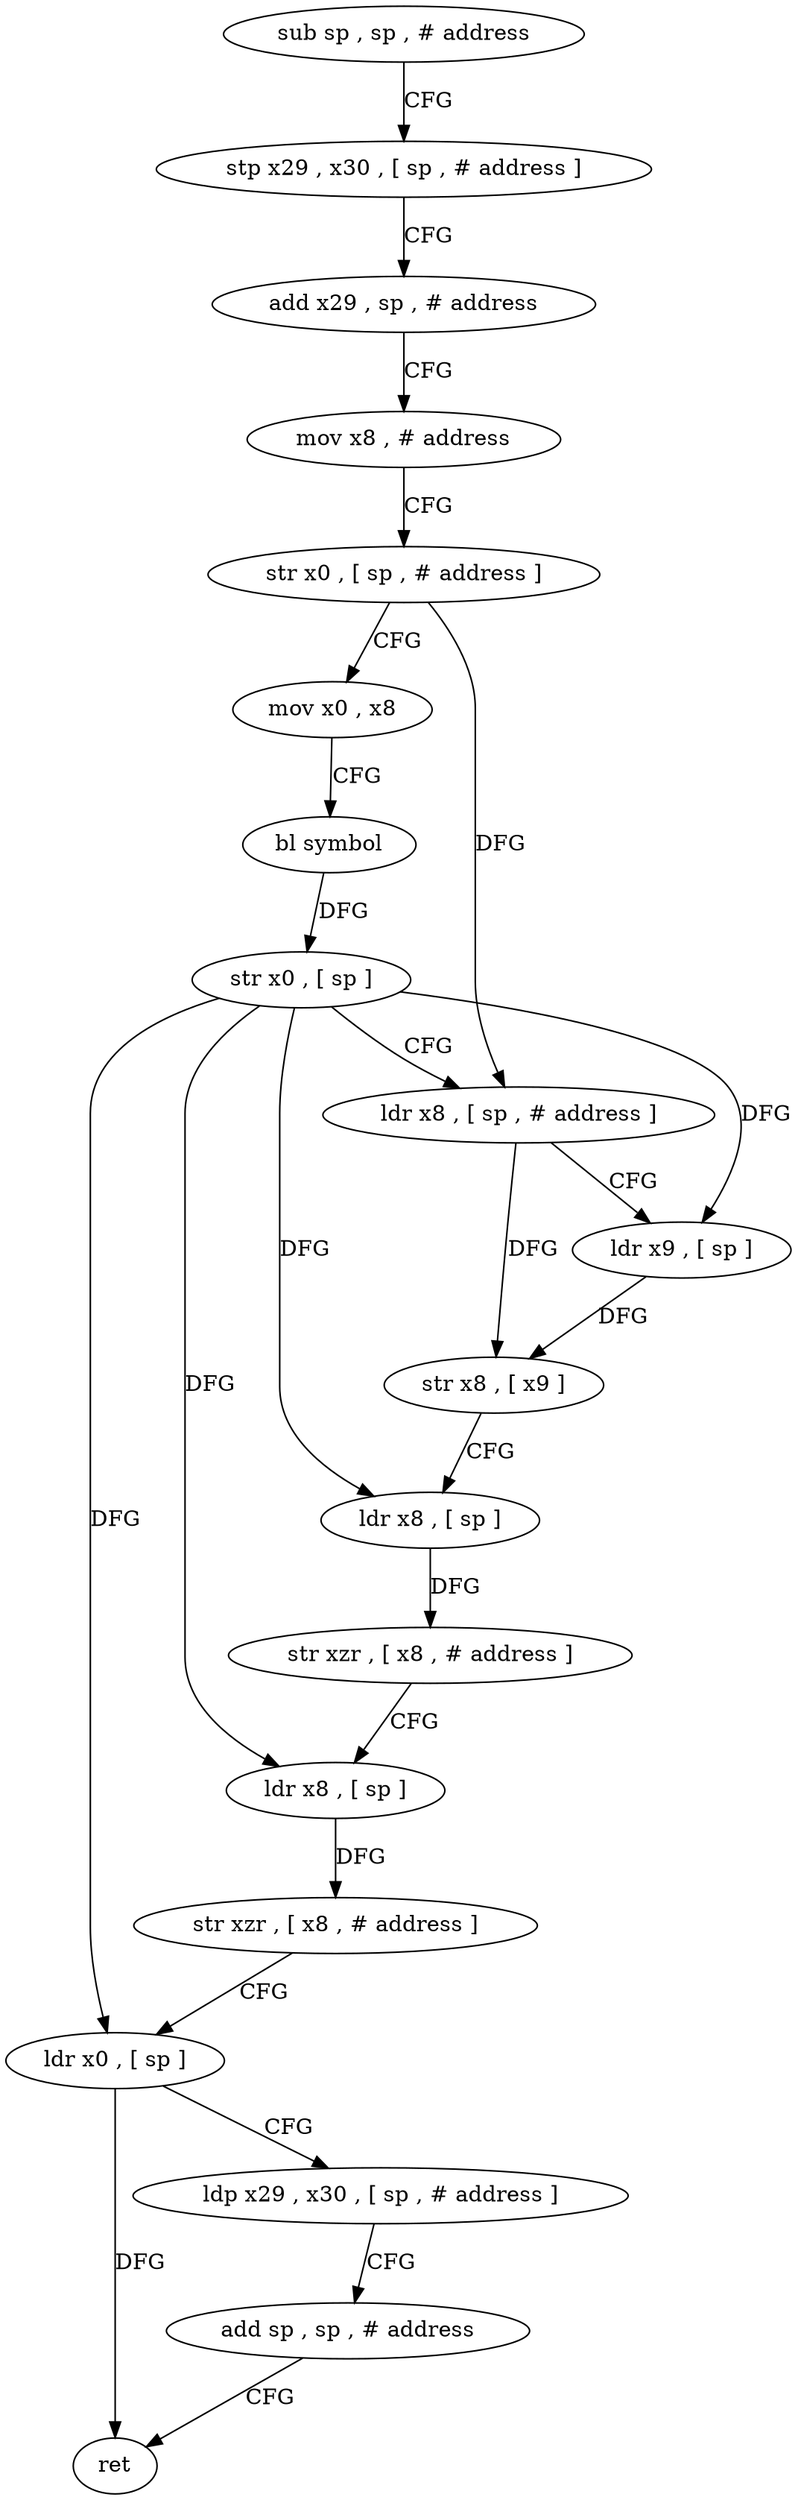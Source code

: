 digraph "func" {
"4235736" [label = "sub sp , sp , # address" ]
"4235740" [label = "stp x29 , x30 , [ sp , # address ]" ]
"4235744" [label = "add x29 , sp , # address" ]
"4235748" [label = "mov x8 , # address" ]
"4235752" [label = "str x0 , [ sp , # address ]" ]
"4235756" [label = "mov x0 , x8" ]
"4235760" [label = "bl symbol" ]
"4235764" [label = "str x0 , [ sp ]" ]
"4235768" [label = "ldr x8 , [ sp , # address ]" ]
"4235772" [label = "ldr x9 , [ sp ]" ]
"4235776" [label = "str x8 , [ x9 ]" ]
"4235780" [label = "ldr x8 , [ sp ]" ]
"4235784" [label = "str xzr , [ x8 , # address ]" ]
"4235788" [label = "ldr x8 , [ sp ]" ]
"4235792" [label = "str xzr , [ x8 , # address ]" ]
"4235796" [label = "ldr x0 , [ sp ]" ]
"4235800" [label = "ldp x29 , x30 , [ sp , # address ]" ]
"4235804" [label = "add sp , sp , # address" ]
"4235808" [label = "ret" ]
"4235736" -> "4235740" [ label = "CFG" ]
"4235740" -> "4235744" [ label = "CFG" ]
"4235744" -> "4235748" [ label = "CFG" ]
"4235748" -> "4235752" [ label = "CFG" ]
"4235752" -> "4235756" [ label = "CFG" ]
"4235752" -> "4235768" [ label = "DFG" ]
"4235756" -> "4235760" [ label = "CFG" ]
"4235760" -> "4235764" [ label = "DFG" ]
"4235764" -> "4235768" [ label = "CFG" ]
"4235764" -> "4235772" [ label = "DFG" ]
"4235764" -> "4235780" [ label = "DFG" ]
"4235764" -> "4235788" [ label = "DFG" ]
"4235764" -> "4235796" [ label = "DFG" ]
"4235768" -> "4235772" [ label = "CFG" ]
"4235768" -> "4235776" [ label = "DFG" ]
"4235772" -> "4235776" [ label = "DFG" ]
"4235776" -> "4235780" [ label = "CFG" ]
"4235780" -> "4235784" [ label = "DFG" ]
"4235784" -> "4235788" [ label = "CFG" ]
"4235788" -> "4235792" [ label = "DFG" ]
"4235792" -> "4235796" [ label = "CFG" ]
"4235796" -> "4235800" [ label = "CFG" ]
"4235796" -> "4235808" [ label = "DFG" ]
"4235800" -> "4235804" [ label = "CFG" ]
"4235804" -> "4235808" [ label = "CFG" ]
}
